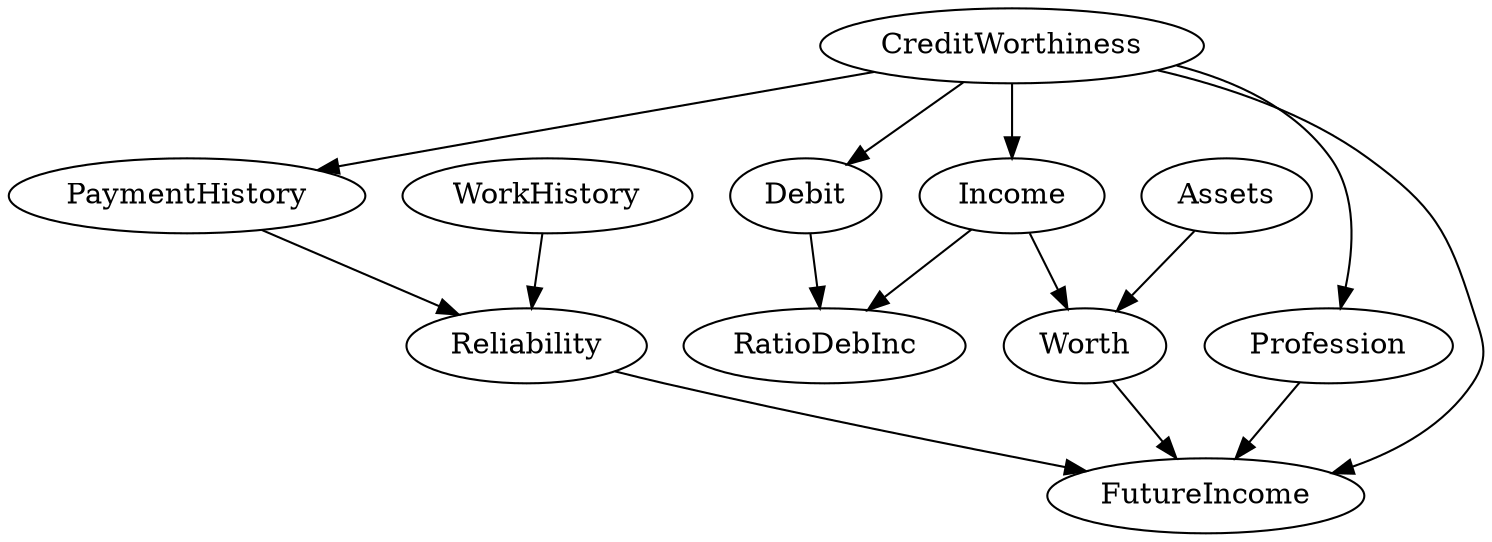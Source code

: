 digraph {
CreditWorthiness->PaymentHistory
PaymentHistory->Reliability
WorkHistory->Reliability
CreditWorthiness->Debit
CreditWorthiness->Income
Income->RatioDebInc
Debit->RatioDebInc
Income->Worth
Assets->Worth
CreditWorthiness->Profession
Profession->FutureIncome
Worth->FutureIncome
CreditWorthiness->FutureIncome
Reliability->FutureIncome
}
